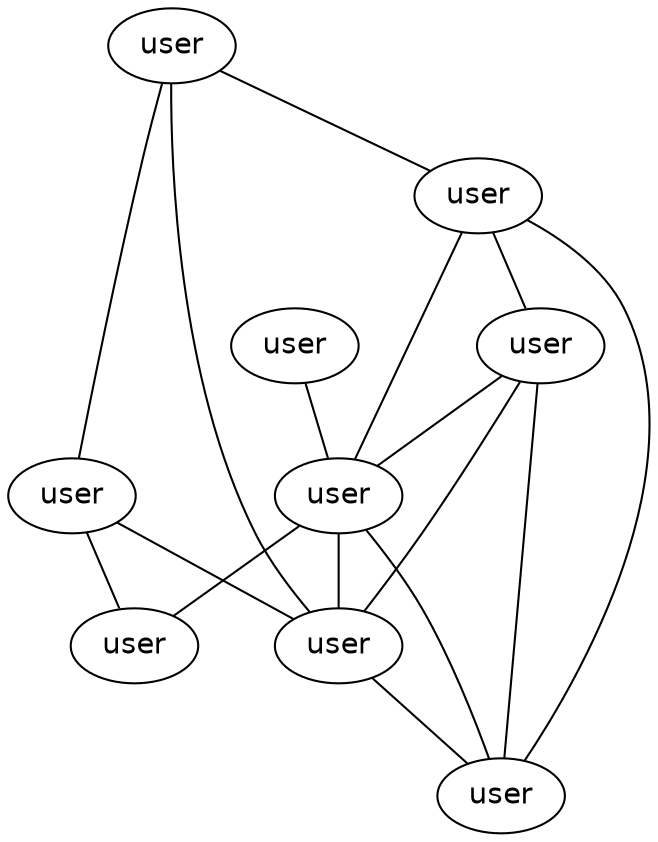 graph G {
    node [label=user, fontname="Helvetica"];
    a -- b;
    a -- d;
    a -- f;
    b -- c;
    b -- e;
    c -- f;
    c -- h;
    d -- f;
    d -- h;
    e -- f;
    e -- c;
    f -- i;
    i -- c;
    e -- i;
    i -- b;
    g -- c;
}
